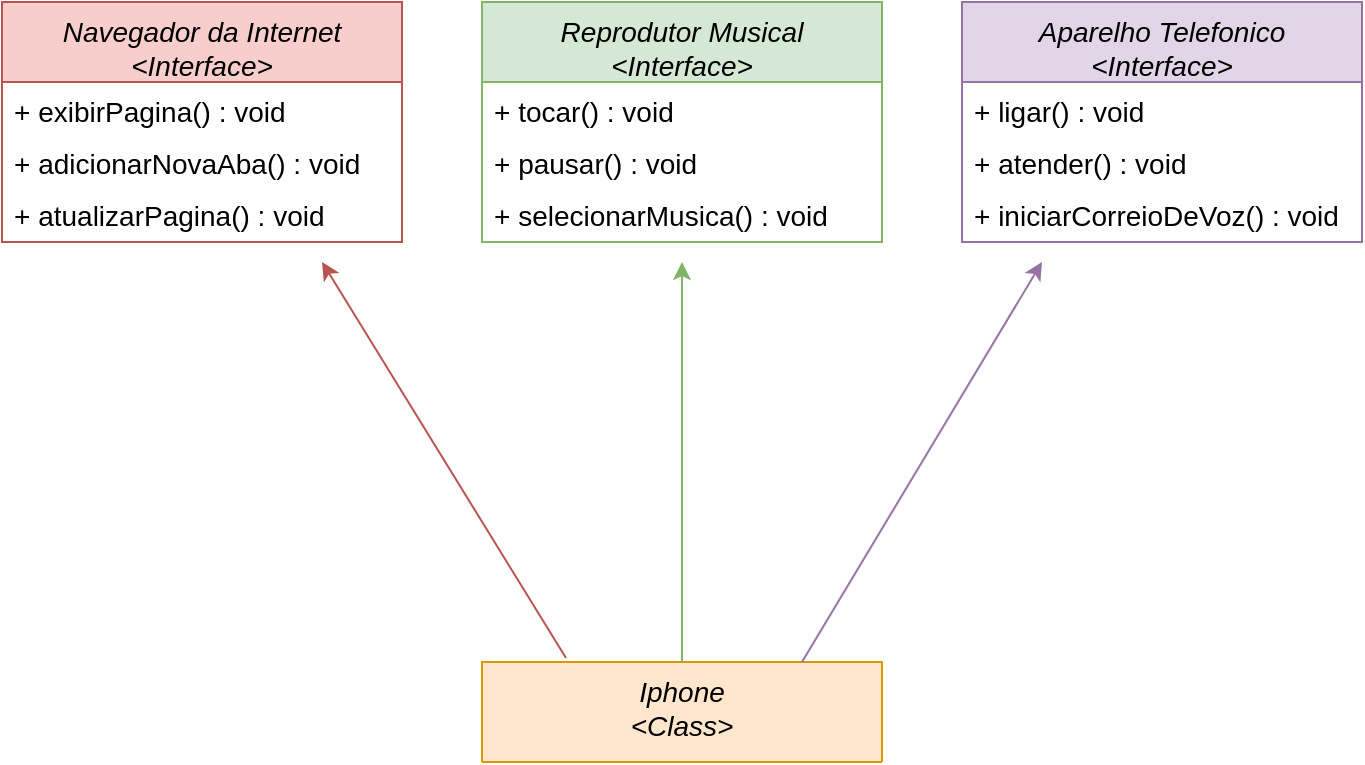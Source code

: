 <mxfile version="22.0.6" type="device">
  <diagram id="C5RBs43oDa-KdzZeNtuy" name="Page-1">
    <mxGraphModel dx="1434" dy="754" grid="1" gridSize="10" guides="1" tooltips="1" connect="1" arrows="1" fold="1" page="1" pageScale="1" pageWidth="827" pageHeight="1169" math="0" shadow="0">
      <root>
        <mxCell id="WIyWlLk6GJQsqaUBKTNV-0" />
        <mxCell id="WIyWlLk6GJQsqaUBKTNV-1" parent="WIyWlLk6GJQsqaUBKTNV-0" />
        <mxCell id="zkfFHV4jXpPFQw0GAbJ--0" value="Iphone&#xa;&lt;Class&gt;" style="swimlane;fontStyle=2;align=center;verticalAlign=top;childLayout=stackLayout;horizontal=1;startSize=50;horizontalStack=0;resizeParent=1;resizeLast=0;collapsible=1;marginBottom=0;rounded=0;shadow=0;strokeWidth=1;fontSize=14;fillColor=#ffe6cc;strokeColor=#d79b00;" parent="WIyWlLk6GJQsqaUBKTNV-1" vertex="1">
          <mxGeometry x="320" y="410" width="200" height="50" as="geometry">
            <mxRectangle x="230" y="140" width="160" height="26" as="alternateBounds" />
          </mxGeometry>
        </mxCell>
        <mxCell id="J7RZzBb4nOkg0kipVUDf-6" value="Navegador da Internet&#xa;&lt;Interface&gt;" style="swimlane;fontStyle=2;align=center;verticalAlign=top;childLayout=stackLayout;horizontal=1;startSize=40;horizontalStack=0;resizeParent=1;resizeLast=0;collapsible=1;marginBottom=0;rounded=0;shadow=0;strokeWidth=1;fontSize=14;fillColor=#f8cecc;strokeColor=#b85450;" parent="WIyWlLk6GJQsqaUBKTNV-1" vertex="1">
          <mxGeometry x="80" y="80" width="200" height="120" as="geometry">
            <mxRectangle x="230" y="140" width="160" height="26" as="alternateBounds" />
          </mxGeometry>
        </mxCell>
        <mxCell id="J7RZzBb4nOkg0kipVUDf-7" value="+ exibirPagina() : void" style="text;align=left;verticalAlign=top;spacingLeft=4;spacingRight=4;overflow=hidden;rotatable=0;points=[[0,0.5],[1,0.5]];portConstraint=eastwest;fontSize=14;" parent="J7RZzBb4nOkg0kipVUDf-6" vertex="1">
          <mxGeometry y="40" width="200" height="26" as="geometry" />
        </mxCell>
        <mxCell id="J7RZzBb4nOkg0kipVUDf-8" value="+ adicionarNovaAba() : void" style="text;align=left;verticalAlign=top;spacingLeft=4;spacingRight=4;overflow=hidden;rotatable=0;points=[[0,0.5],[1,0.5]];portConstraint=eastwest;rounded=0;shadow=0;html=0;fontSize=14;" parent="J7RZzBb4nOkg0kipVUDf-6" vertex="1">
          <mxGeometry y="66" width="200" height="26" as="geometry" />
        </mxCell>
        <mxCell id="J7RZzBb4nOkg0kipVUDf-9" value="+ atualizarPagina() : void" style="text;align=left;verticalAlign=top;spacingLeft=4;spacingRight=4;overflow=hidden;rotatable=0;points=[[0,0.5],[1,0.5]];portConstraint=eastwest;rounded=0;shadow=0;html=0;fontSize=14;" parent="J7RZzBb4nOkg0kipVUDf-6" vertex="1">
          <mxGeometry y="92" width="200" height="26" as="geometry" />
        </mxCell>
        <mxCell id="J7RZzBb4nOkg0kipVUDf-24" value="Reprodutor Musical&#xa;&lt;Interface&gt;" style="swimlane;fontStyle=2;align=center;verticalAlign=top;childLayout=stackLayout;horizontal=1;startSize=40;horizontalStack=0;resizeParent=1;resizeLast=0;collapsible=1;marginBottom=0;rounded=0;shadow=0;strokeWidth=1;fontSize=14;fillColor=#d5e8d4;strokeColor=#82b366;" parent="WIyWlLk6GJQsqaUBKTNV-1" vertex="1">
          <mxGeometry x="320" y="80" width="200" height="120" as="geometry">
            <mxRectangle x="230" y="140" width="160" height="26" as="alternateBounds" />
          </mxGeometry>
        </mxCell>
        <mxCell id="J7RZzBb4nOkg0kipVUDf-25" value="+ tocar() : void" style="text;align=left;verticalAlign=top;spacingLeft=4;spacingRight=4;overflow=hidden;rotatable=0;points=[[0,0.5],[1,0.5]];portConstraint=eastwest;fontSize=14;" parent="J7RZzBb4nOkg0kipVUDf-24" vertex="1">
          <mxGeometry y="40" width="200" height="26" as="geometry" />
        </mxCell>
        <mxCell id="J7RZzBb4nOkg0kipVUDf-26" value="+ pausar() : void" style="text;align=left;verticalAlign=top;spacingLeft=4;spacingRight=4;overflow=hidden;rotatable=0;points=[[0,0.5],[1,0.5]];portConstraint=eastwest;rounded=0;shadow=0;html=0;fontSize=14;" parent="J7RZzBb4nOkg0kipVUDf-24" vertex="1">
          <mxGeometry y="66" width="200" height="26" as="geometry" />
        </mxCell>
        <mxCell id="J7RZzBb4nOkg0kipVUDf-27" value="+ selecionarMusica() : void" style="text;align=left;verticalAlign=top;spacingLeft=4;spacingRight=4;overflow=hidden;rotatable=0;points=[[0,0.5],[1,0.5]];portConstraint=eastwest;rounded=0;shadow=0;html=0;fontSize=14;" parent="J7RZzBb4nOkg0kipVUDf-24" vertex="1">
          <mxGeometry y="92" width="200" height="26" as="geometry" />
        </mxCell>
        <mxCell id="J7RZzBb4nOkg0kipVUDf-30" value="Aparelho Telefonico&#xa;&lt;Interface&gt;" style="swimlane;fontStyle=2;align=center;verticalAlign=top;childLayout=stackLayout;horizontal=1;startSize=40;horizontalStack=0;resizeParent=1;resizeLast=0;collapsible=1;marginBottom=0;rounded=0;shadow=0;strokeWidth=1;fontSize=14;fillColor=#e1d5e7;strokeColor=#9673a6;" parent="WIyWlLk6GJQsqaUBKTNV-1" vertex="1">
          <mxGeometry x="560" y="80" width="200" height="120" as="geometry">
            <mxRectangle x="230" y="140" width="160" height="26" as="alternateBounds" />
          </mxGeometry>
        </mxCell>
        <mxCell id="J7RZzBb4nOkg0kipVUDf-31" value="+ ligar() : void" style="text;align=left;verticalAlign=top;spacingLeft=4;spacingRight=4;overflow=hidden;rotatable=0;points=[[0,0.5],[1,0.5]];portConstraint=eastwest;fontSize=14;" parent="J7RZzBb4nOkg0kipVUDf-30" vertex="1">
          <mxGeometry y="40" width="200" height="26" as="geometry" />
        </mxCell>
        <mxCell id="J7RZzBb4nOkg0kipVUDf-32" value="+ atender() : void" style="text;align=left;verticalAlign=top;spacingLeft=4;spacingRight=4;overflow=hidden;rotatable=0;points=[[0,0.5],[1,0.5]];portConstraint=eastwest;rounded=0;shadow=0;html=0;fontSize=14;" parent="J7RZzBb4nOkg0kipVUDf-30" vertex="1">
          <mxGeometry y="66" width="200" height="26" as="geometry" />
        </mxCell>
        <mxCell id="J7RZzBb4nOkg0kipVUDf-33" value="+ iniciarCorreioDeVoz() : void" style="text;align=left;verticalAlign=top;spacingLeft=4;spacingRight=4;overflow=hidden;rotatable=0;points=[[0,0.5],[1,0.5]];portConstraint=eastwest;rounded=0;shadow=0;html=0;fontSize=14;" parent="J7RZzBb4nOkg0kipVUDf-30" vertex="1">
          <mxGeometry y="92" width="200" height="26" as="geometry" />
        </mxCell>
        <mxCell id="_Wcq-KGGS6Zn59b8kv1m-13" value="" style="endArrow=classic;html=1;rounded=0;fillColor=#f8cecc;strokeColor=#b85450;exitX=0.21;exitY=-0.04;exitDx=0;exitDy=0;exitPerimeter=0;" edge="1" parent="WIyWlLk6GJQsqaUBKTNV-1" source="zkfFHV4jXpPFQw0GAbJ--0">
          <mxGeometry width="50" height="50" relative="1" as="geometry">
            <mxPoint x="390" y="410" as="sourcePoint" />
            <mxPoint x="240" y="210" as="targetPoint" />
          </mxGeometry>
        </mxCell>
        <mxCell id="_Wcq-KGGS6Zn59b8kv1m-14" value="" style="endArrow=classic;html=1;rounded=0;exitX=0.5;exitY=0;exitDx=0;exitDy=0;fillColor=#d5e8d4;strokeColor=#82b366;" edge="1" parent="WIyWlLk6GJQsqaUBKTNV-1" source="zkfFHV4jXpPFQw0GAbJ--0">
          <mxGeometry width="50" height="50" relative="1" as="geometry">
            <mxPoint x="410" y="400" as="sourcePoint" />
            <mxPoint x="420" y="210" as="targetPoint" />
          </mxGeometry>
        </mxCell>
        <mxCell id="_Wcq-KGGS6Zn59b8kv1m-15" value="" style="endArrow=classic;html=1;rounded=0;exitX=0.8;exitY=0;exitDx=0;exitDy=0;exitPerimeter=0;fillColor=#e1d5e7;strokeColor=#9673a6;" edge="1" parent="WIyWlLk6GJQsqaUBKTNV-1" source="zkfFHV4jXpPFQw0GAbJ--0">
          <mxGeometry width="50" height="50" relative="1" as="geometry">
            <mxPoint x="390" y="410" as="sourcePoint" />
            <mxPoint x="600" y="210" as="targetPoint" />
          </mxGeometry>
        </mxCell>
      </root>
    </mxGraphModel>
  </diagram>
</mxfile>
